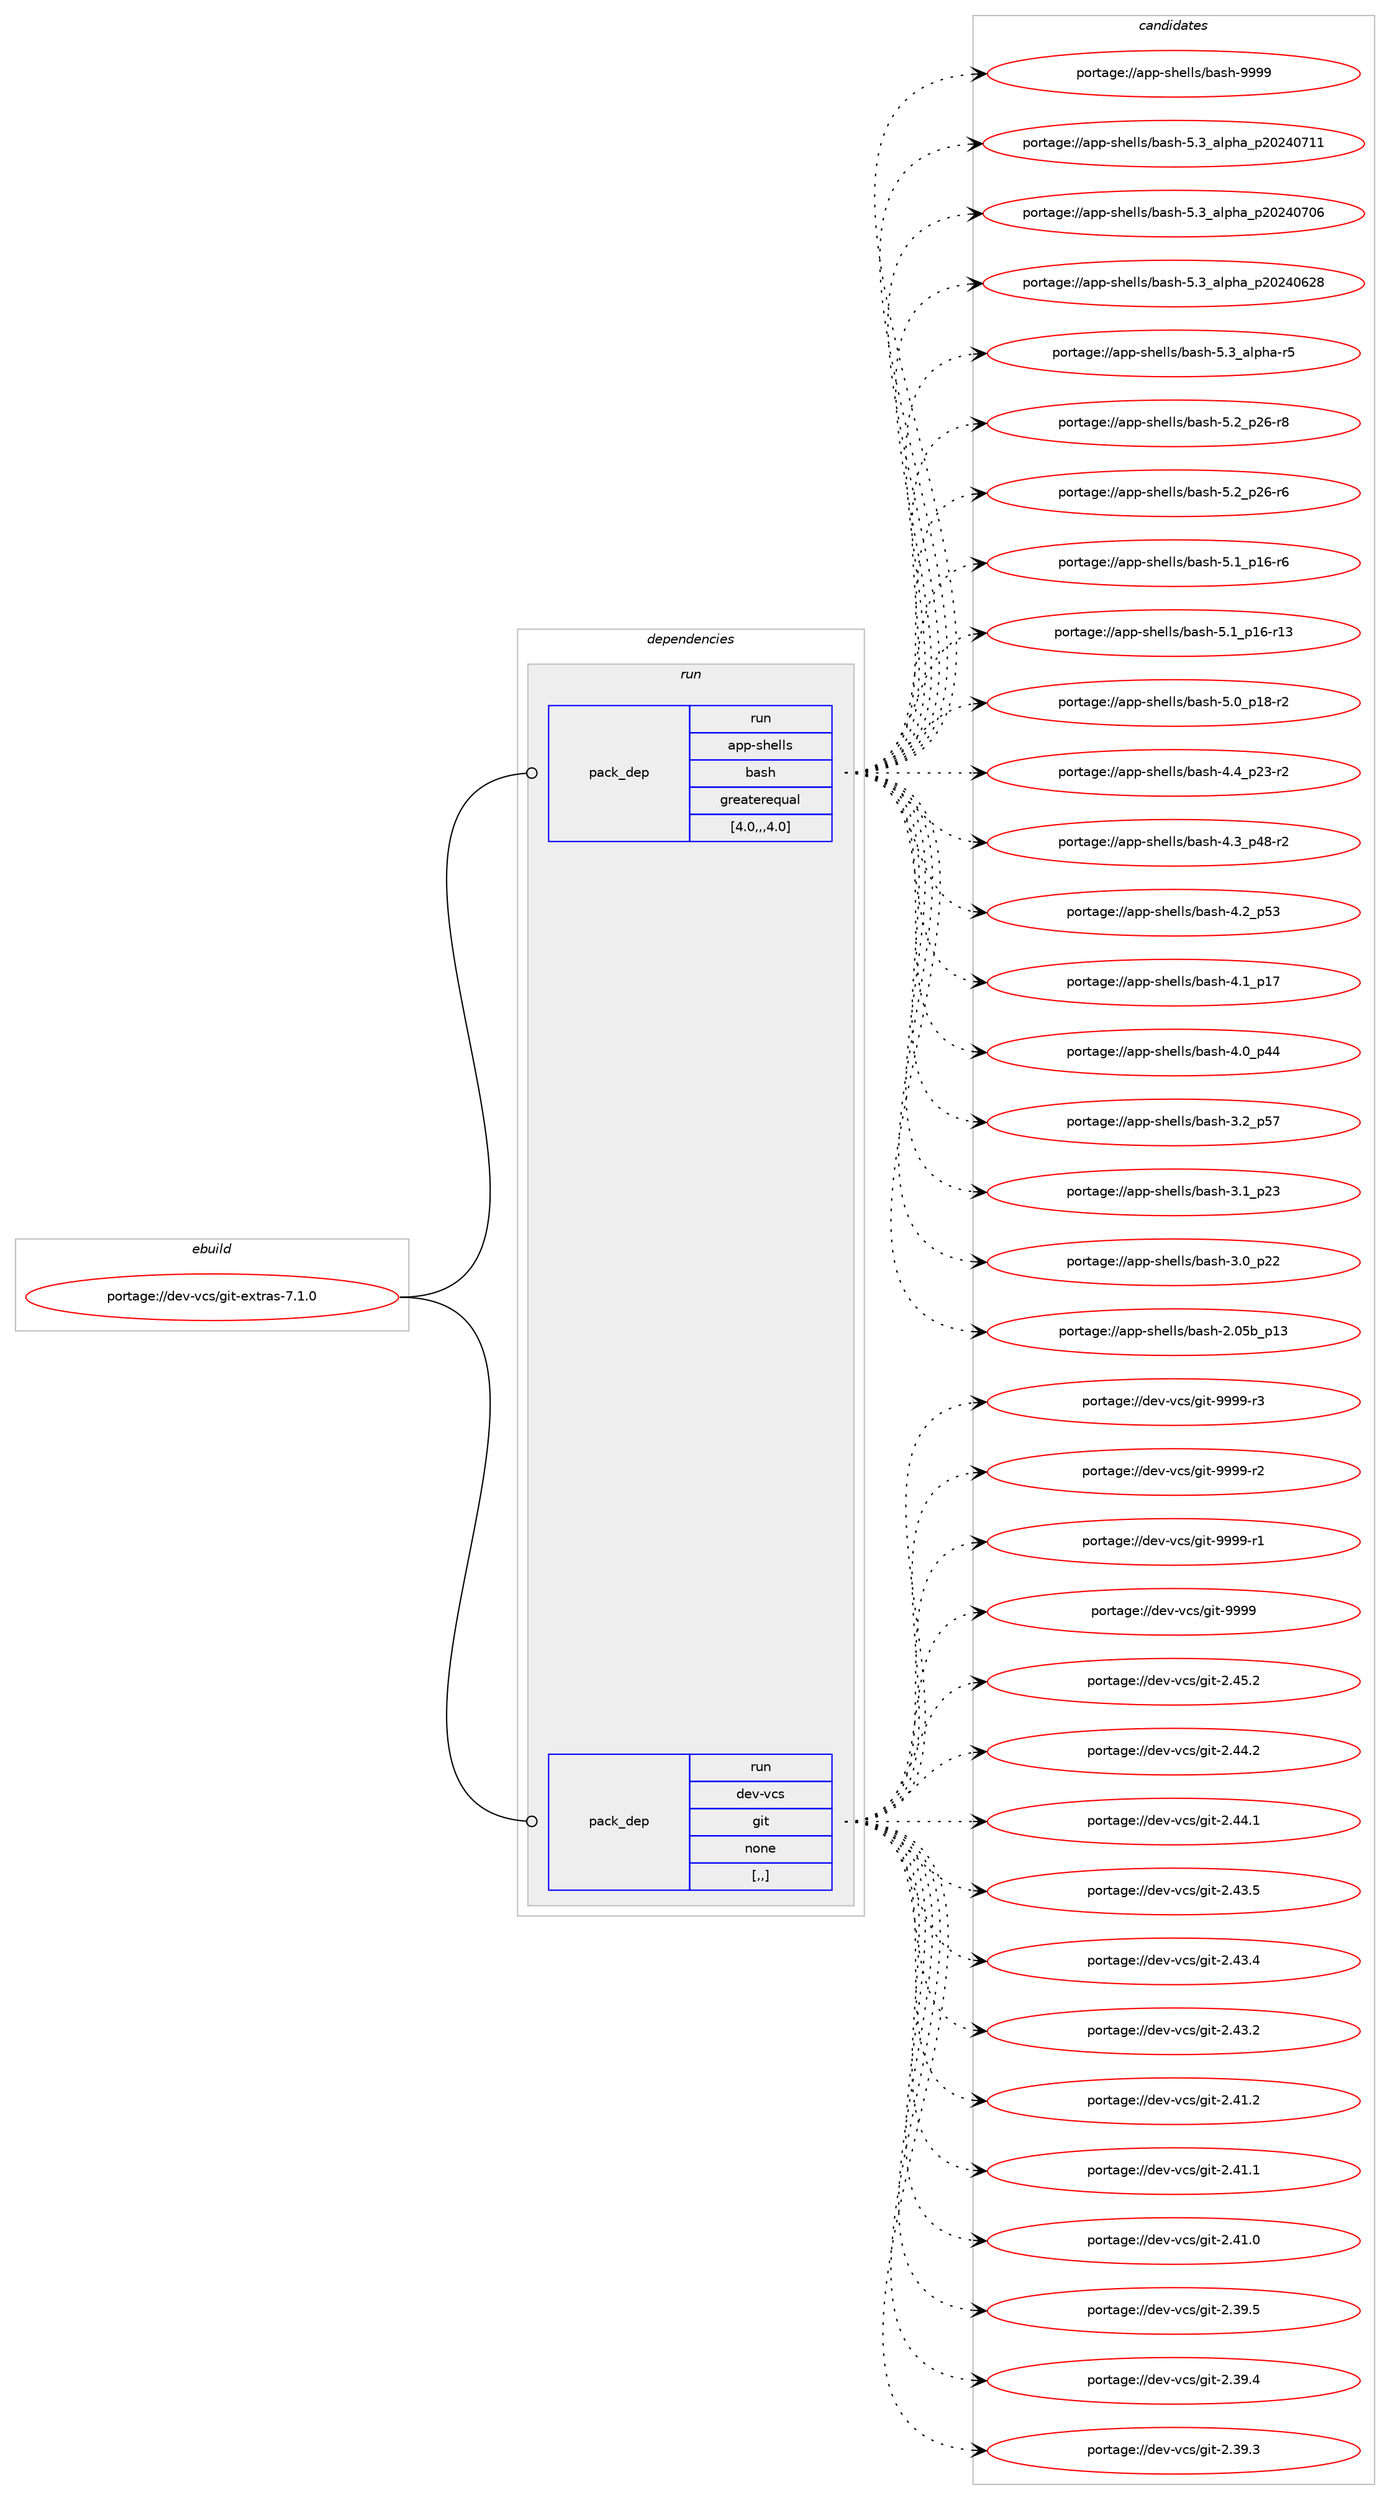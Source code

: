digraph prolog {

# *************
# Graph options
# *************

newrank=true;
concentrate=true;
compound=true;
graph [rankdir=LR,fontname=Helvetica,fontsize=10,ranksep=1.5];#, ranksep=2.5, nodesep=0.2];
edge  [arrowhead=vee];
node  [fontname=Helvetica,fontsize=10];

# **********
# The ebuild
# **********

subgraph cluster_leftcol {
color=gray;
label=<<i>ebuild</i>>;
id [label="portage://dev-vcs/git-extras-7.1.0", color=red, width=4, href="../dev-vcs/git-extras-7.1.0.svg"];
}

# ****************
# The dependencies
# ****************

subgraph cluster_midcol {
color=gray;
label=<<i>dependencies</i>>;
subgraph cluster_compile {
fillcolor="#eeeeee";
style=filled;
label=<<i>compile</i>>;
}
subgraph cluster_compileandrun {
fillcolor="#eeeeee";
style=filled;
label=<<i>compile and run</i>>;
}
subgraph cluster_run {
fillcolor="#eeeeee";
style=filled;
label=<<i>run</i>>;
subgraph pack158016 {
dependency221838 [label=<<TABLE BORDER="0" CELLBORDER="1" CELLSPACING="0" CELLPADDING="4" WIDTH="220"><TR><TD ROWSPAN="6" CELLPADDING="30">pack_dep</TD></TR><TR><TD WIDTH="110">run</TD></TR><TR><TD>app-shells</TD></TR><TR><TD>bash</TD></TR><TR><TD>greaterequal</TD></TR><TR><TD>[4.0,,,4.0]</TD></TR></TABLE>>, shape=none, color=blue];
}
id:e -> dependency221838:w [weight=20,style="solid",arrowhead="odot"];
subgraph pack158017 {
dependency221839 [label=<<TABLE BORDER="0" CELLBORDER="1" CELLSPACING="0" CELLPADDING="4" WIDTH="220"><TR><TD ROWSPAN="6" CELLPADDING="30">pack_dep</TD></TR><TR><TD WIDTH="110">run</TD></TR><TR><TD>dev-vcs</TD></TR><TR><TD>git</TD></TR><TR><TD>none</TD></TR><TR><TD>[,,]</TD></TR></TABLE>>, shape=none, color=blue];
}
id:e -> dependency221839:w [weight=20,style="solid",arrowhead="odot"];
}
}

# **************
# The candidates
# **************

subgraph cluster_choices {
rank=same;
color=gray;
label=<<i>candidates</i>>;

subgraph choice158016 {
color=black;
nodesep=1;
choice97112112451151041011081081154798971151044557575757 [label="portage://app-shells/bash-9999", color=red, width=4,href="../app-shells/bash-9999.svg"];
choice971121124511510410110810811547989711510445534651959710811210497951125048505248554949 [label="portage://app-shells/bash-5.3_alpha_p20240711", color=red, width=4,href="../app-shells/bash-5.3_alpha_p20240711.svg"];
choice971121124511510410110810811547989711510445534651959710811210497951125048505248554854 [label="portage://app-shells/bash-5.3_alpha_p20240706", color=red, width=4,href="../app-shells/bash-5.3_alpha_p20240706.svg"];
choice971121124511510410110810811547989711510445534651959710811210497951125048505248545056 [label="portage://app-shells/bash-5.3_alpha_p20240628", color=red, width=4,href="../app-shells/bash-5.3_alpha_p20240628.svg"];
choice9711211245115104101108108115479897115104455346519597108112104974511453 [label="portage://app-shells/bash-5.3_alpha-r5", color=red, width=4,href="../app-shells/bash-5.3_alpha-r5.svg"];
choice9711211245115104101108108115479897115104455346509511250544511456 [label="portage://app-shells/bash-5.2_p26-r8", color=red, width=4,href="../app-shells/bash-5.2_p26-r8.svg"];
choice9711211245115104101108108115479897115104455346509511250544511454 [label="portage://app-shells/bash-5.2_p26-r6", color=red, width=4,href="../app-shells/bash-5.2_p26-r6.svg"];
choice9711211245115104101108108115479897115104455346499511249544511454 [label="portage://app-shells/bash-5.1_p16-r6", color=red, width=4,href="../app-shells/bash-5.1_p16-r6.svg"];
choice971121124511510410110810811547989711510445534649951124954451144951 [label="portage://app-shells/bash-5.1_p16-r13", color=red, width=4,href="../app-shells/bash-5.1_p16-r13.svg"];
choice9711211245115104101108108115479897115104455346489511249564511450 [label="portage://app-shells/bash-5.0_p18-r2", color=red, width=4,href="../app-shells/bash-5.0_p18-r2.svg"];
choice9711211245115104101108108115479897115104455246529511250514511450 [label="portage://app-shells/bash-4.4_p23-r2", color=red, width=4,href="../app-shells/bash-4.4_p23-r2.svg"];
choice9711211245115104101108108115479897115104455246519511252564511450 [label="portage://app-shells/bash-4.3_p48-r2", color=red, width=4,href="../app-shells/bash-4.3_p48-r2.svg"];
choice971121124511510410110810811547989711510445524650951125351 [label="portage://app-shells/bash-4.2_p53", color=red, width=4,href="../app-shells/bash-4.2_p53.svg"];
choice971121124511510410110810811547989711510445524649951124955 [label="portage://app-shells/bash-4.1_p17", color=red, width=4,href="../app-shells/bash-4.1_p17.svg"];
choice971121124511510410110810811547989711510445524648951125252 [label="portage://app-shells/bash-4.0_p44", color=red, width=4,href="../app-shells/bash-4.0_p44.svg"];
choice971121124511510410110810811547989711510445514650951125355 [label="portage://app-shells/bash-3.2_p57", color=red, width=4,href="../app-shells/bash-3.2_p57.svg"];
choice971121124511510410110810811547989711510445514649951125051 [label="portage://app-shells/bash-3.1_p23", color=red, width=4,href="../app-shells/bash-3.1_p23.svg"];
choice971121124511510410110810811547989711510445514648951125050 [label="portage://app-shells/bash-3.0_p22", color=red, width=4,href="../app-shells/bash-3.0_p22.svg"];
choice9711211245115104101108108115479897115104455046485398951124951 [label="portage://app-shells/bash-2.05b_p13", color=red, width=4,href="../app-shells/bash-2.05b_p13.svg"];
dependency221838:e -> choice97112112451151041011081081154798971151044557575757:w [style=dotted,weight="100"];
dependency221838:e -> choice971121124511510410110810811547989711510445534651959710811210497951125048505248554949:w [style=dotted,weight="100"];
dependency221838:e -> choice971121124511510410110810811547989711510445534651959710811210497951125048505248554854:w [style=dotted,weight="100"];
dependency221838:e -> choice971121124511510410110810811547989711510445534651959710811210497951125048505248545056:w [style=dotted,weight="100"];
dependency221838:e -> choice9711211245115104101108108115479897115104455346519597108112104974511453:w [style=dotted,weight="100"];
dependency221838:e -> choice9711211245115104101108108115479897115104455346509511250544511456:w [style=dotted,weight="100"];
dependency221838:e -> choice9711211245115104101108108115479897115104455346509511250544511454:w [style=dotted,weight="100"];
dependency221838:e -> choice9711211245115104101108108115479897115104455346499511249544511454:w [style=dotted,weight="100"];
dependency221838:e -> choice971121124511510410110810811547989711510445534649951124954451144951:w [style=dotted,weight="100"];
dependency221838:e -> choice9711211245115104101108108115479897115104455346489511249564511450:w [style=dotted,weight="100"];
dependency221838:e -> choice9711211245115104101108108115479897115104455246529511250514511450:w [style=dotted,weight="100"];
dependency221838:e -> choice9711211245115104101108108115479897115104455246519511252564511450:w [style=dotted,weight="100"];
dependency221838:e -> choice971121124511510410110810811547989711510445524650951125351:w [style=dotted,weight="100"];
dependency221838:e -> choice971121124511510410110810811547989711510445524649951124955:w [style=dotted,weight="100"];
dependency221838:e -> choice971121124511510410110810811547989711510445524648951125252:w [style=dotted,weight="100"];
dependency221838:e -> choice971121124511510410110810811547989711510445514650951125355:w [style=dotted,weight="100"];
dependency221838:e -> choice971121124511510410110810811547989711510445514649951125051:w [style=dotted,weight="100"];
dependency221838:e -> choice971121124511510410110810811547989711510445514648951125050:w [style=dotted,weight="100"];
dependency221838:e -> choice9711211245115104101108108115479897115104455046485398951124951:w [style=dotted,weight="100"];
}
subgraph choice158017 {
color=black;
nodesep=1;
choice10010111845118991154710310511645575757574511451 [label="portage://dev-vcs/git-9999-r3", color=red, width=4,href="../dev-vcs/git-9999-r3.svg"];
choice10010111845118991154710310511645575757574511450 [label="portage://dev-vcs/git-9999-r2", color=red, width=4,href="../dev-vcs/git-9999-r2.svg"];
choice10010111845118991154710310511645575757574511449 [label="portage://dev-vcs/git-9999-r1", color=red, width=4,href="../dev-vcs/git-9999-r1.svg"];
choice1001011184511899115471031051164557575757 [label="portage://dev-vcs/git-9999", color=red, width=4,href="../dev-vcs/git-9999.svg"];
choice10010111845118991154710310511645504652534650 [label="portage://dev-vcs/git-2.45.2", color=red, width=4,href="../dev-vcs/git-2.45.2.svg"];
choice10010111845118991154710310511645504652524650 [label="portage://dev-vcs/git-2.44.2", color=red, width=4,href="../dev-vcs/git-2.44.2.svg"];
choice10010111845118991154710310511645504652524649 [label="portage://dev-vcs/git-2.44.1", color=red, width=4,href="../dev-vcs/git-2.44.1.svg"];
choice10010111845118991154710310511645504652514653 [label="portage://dev-vcs/git-2.43.5", color=red, width=4,href="../dev-vcs/git-2.43.5.svg"];
choice10010111845118991154710310511645504652514652 [label="portage://dev-vcs/git-2.43.4", color=red, width=4,href="../dev-vcs/git-2.43.4.svg"];
choice10010111845118991154710310511645504652514650 [label="portage://dev-vcs/git-2.43.2", color=red, width=4,href="../dev-vcs/git-2.43.2.svg"];
choice10010111845118991154710310511645504652494650 [label="portage://dev-vcs/git-2.41.2", color=red, width=4,href="../dev-vcs/git-2.41.2.svg"];
choice10010111845118991154710310511645504652494649 [label="portage://dev-vcs/git-2.41.1", color=red, width=4,href="../dev-vcs/git-2.41.1.svg"];
choice10010111845118991154710310511645504652494648 [label="portage://dev-vcs/git-2.41.0", color=red, width=4,href="../dev-vcs/git-2.41.0.svg"];
choice10010111845118991154710310511645504651574653 [label="portage://dev-vcs/git-2.39.5", color=red, width=4,href="../dev-vcs/git-2.39.5.svg"];
choice10010111845118991154710310511645504651574652 [label="portage://dev-vcs/git-2.39.4", color=red, width=4,href="../dev-vcs/git-2.39.4.svg"];
choice10010111845118991154710310511645504651574651 [label="portage://dev-vcs/git-2.39.3", color=red, width=4,href="../dev-vcs/git-2.39.3.svg"];
dependency221839:e -> choice10010111845118991154710310511645575757574511451:w [style=dotted,weight="100"];
dependency221839:e -> choice10010111845118991154710310511645575757574511450:w [style=dotted,weight="100"];
dependency221839:e -> choice10010111845118991154710310511645575757574511449:w [style=dotted,weight="100"];
dependency221839:e -> choice1001011184511899115471031051164557575757:w [style=dotted,weight="100"];
dependency221839:e -> choice10010111845118991154710310511645504652534650:w [style=dotted,weight="100"];
dependency221839:e -> choice10010111845118991154710310511645504652524650:w [style=dotted,weight="100"];
dependency221839:e -> choice10010111845118991154710310511645504652524649:w [style=dotted,weight="100"];
dependency221839:e -> choice10010111845118991154710310511645504652514653:w [style=dotted,weight="100"];
dependency221839:e -> choice10010111845118991154710310511645504652514652:w [style=dotted,weight="100"];
dependency221839:e -> choice10010111845118991154710310511645504652514650:w [style=dotted,weight="100"];
dependency221839:e -> choice10010111845118991154710310511645504652494650:w [style=dotted,weight="100"];
dependency221839:e -> choice10010111845118991154710310511645504652494649:w [style=dotted,weight="100"];
dependency221839:e -> choice10010111845118991154710310511645504652494648:w [style=dotted,weight="100"];
dependency221839:e -> choice10010111845118991154710310511645504651574653:w [style=dotted,weight="100"];
dependency221839:e -> choice10010111845118991154710310511645504651574652:w [style=dotted,weight="100"];
dependency221839:e -> choice10010111845118991154710310511645504651574651:w [style=dotted,weight="100"];
}
}

}
